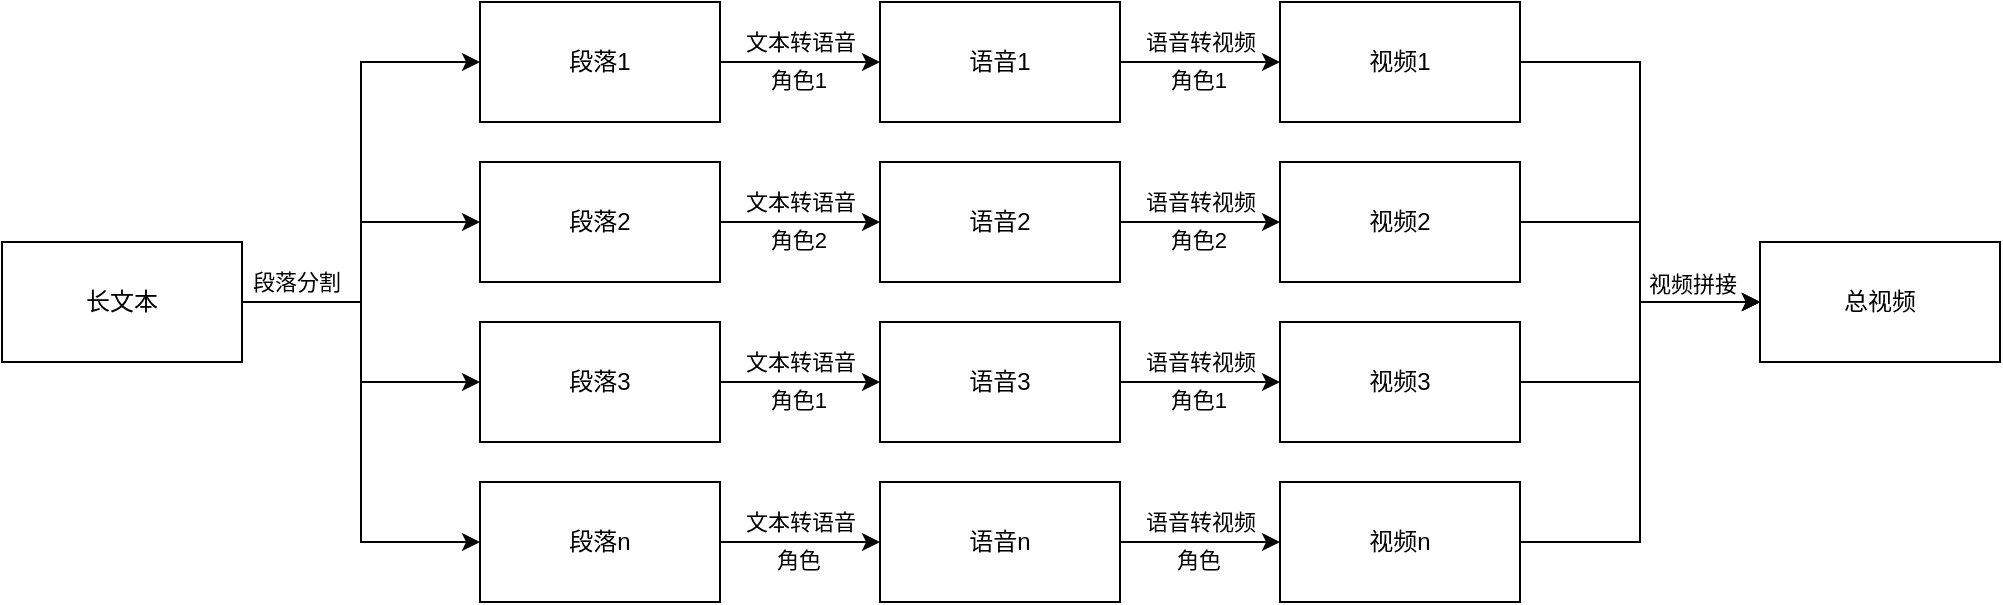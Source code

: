 <mxfile version="25.0.1">
  <diagram name="第 1 页" id="OTrbT37XHcaXpMnJoWDX">
    <mxGraphModel dx="1365" dy="749" grid="1" gridSize="10" guides="1" tooltips="1" connect="1" arrows="1" fold="1" page="1" pageScale="1" pageWidth="827" pageHeight="1169" math="0" shadow="0">
      <root>
        <mxCell id="0" />
        <mxCell id="1" parent="0" />
        <mxCell id="mVOo5B1COMKmpI_bgh3E-20" style="edgeStyle=orthogonalEdgeStyle;rounded=0;orthogonalLoop=1;jettySize=auto;html=1;exitX=1;exitY=0.5;exitDx=0;exitDy=0;entryX=0;entryY=0.5;entryDx=0;entryDy=0;" edge="1" parent="1" source="mVOo5B1COMKmpI_bgh3E-2" target="mVOo5B1COMKmpI_bgh3E-3">
          <mxGeometry relative="1" as="geometry" />
        </mxCell>
        <mxCell id="mVOo5B1COMKmpI_bgh3E-21" style="edgeStyle=orthogonalEdgeStyle;rounded=0;orthogonalLoop=1;jettySize=auto;html=1;exitX=1;exitY=0.5;exitDx=0;exitDy=0;entryX=0;entryY=0.5;entryDx=0;entryDy=0;" edge="1" parent="1" source="mVOo5B1COMKmpI_bgh3E-2" target="mVOo5B1COMKmpI_bgh3E-4">
          <mxGeometry relative="1" as="geometry" />
        </mxCell>
        <mxCell id="mVOo5B1COMKmpI_bgh3E-22" style="edgeStyle=orthogonalEdgeStyle;rounded=0;orthogonalLoop=1;jettySize=auto;html=1;exitX=1;exitY=0.5;exitDx=0;exitDy=0;entryX=0;entryY=0.5;entryDx=0;entryDy=0;" edge="1" parent="1" source="mVOo5B1COMKmpI_bgh3E-2" target="mVOo5B1COMKmpI_bgh3E-5">
          <mxGeometry relative="1" as="geometry" />
        </mxCell>
        <mxCell id="mVOo5B1COMKmpI_bgh3E-23" style="edgeStyle=orthogonalEdgeStyle;rounded=0;orthogonalLoop=1;jettySize=auto;html=1;exitX=1;exitY=0.5;exitDx=0;exitDy=0;entryX=0;entryY=0.5;entryDx=0;entryDy=0;" edge="1" parent="1" source="mVOo5B1COMKmpI_bgh3E-2" target="mVOo5B1COMKmpI_bgh3E-6">
          <mxGeometry relative="1" as="geometry" />
        </mxCell>
        <mxCell id="mVOo5B1COMKmpI_bgh3E-24" value="段落分割" style="edgeLabel;html=1;align=center;verticalAlign=middle;resizable=0;points=[];" vertex="1" connectable="0" parent="mVOo5B1COMKmpI_bgh3E-23">
          <mxGeometry x="-0.78" y="-1" relative="1" as="geometry">
            <mxPoint y="-11" as="offset" />
          </mxGeometry>
        </mxCell>
        <mxCell id="mVOo5B1COMKmpI_bgh3E-2" value="长文本" style="rounded=0;whiteSpace=wrap;html=1;" vertex="1" parent="1">
          <mxGeometry x="41" y="240" width="120" height="60" as="geometry" />
        </mxCell>
        <mxCell id="mVOo5B1COMKmpI_bgh3E-25" value="" style="edgeStyle=orthogonalEdgeStyle;rounded=0;orthogonalLoop=1;jettySize=auto;html=1;" edge="1" parent="1" source="mVOo5B1COMKmpI_bgh3E-3" target="mVOo5B1COMKmpI_bgh3E-7">
          <mxGeometry relative="1" as="geometry" />
        </mxCell>
        <mxCell id="mVOo5B1COMKmpI_bgh3E-29" value="文本转语音" style="edgeLabel;html=1;align=center;verticalAlign=middle;resizable=0;points=[];" vertex="1" connectable="0" parent="mVOo5B1COMKmpI_bgh3E-25">
          <mxGeometry x="-0.375" y="1" relative="1" as="geometry">
            <mxPoint x="15" y="-9" as="offset" />
          </mxGeometry>
        </mxCell>
        <mxCell id="mVOo5B1COMKmpI_bgh3E-30" value="角色1" style="edgeLabel;html=1;align=center;verticalAlign=middle;resizable=0;points=[];" vertex="1" connectable="0" parent="mVOo5B1COMKmpI_bgh3E-25">
          <mxGeometry x="-0.03" relative="1" as="geometry">
            <mxPoint y="9" as="offset" />
          </mxGeometry>
        </mxCell>
        <mxCell id="mVOo5B1COMKmpI_bgh3E-3" value="段落1" style="rounded=0;whiteSpace=wrap;html=1;" vertex="1" parent="1">
          <mxGeometry x="280" y="120" width="120" height="60" as="geometry" />
        </mxCell>
        <mxCell id="mVOo5B1COMKmpI_bgh3E-4" value="段落2" style="rounded=0;whiteSpace=wrap;html=1;" vertex="1" parent="1">
          <mxGeometry x="280" y="200" width="120" height="60" as="geometry" />
        </mxCell>
        <mxCell id="mVOo5B1COMKmpI_bgh3E-5" value="段落3" style="rounded=0;whiteSpace=wrap;html=1;" vertex="1" parent="1">
          <mxGeometry x="280" y="280" width="120" height="60" as="geometry" />
        </mxCell>
        <mxCell id="mVOo5B1COMKmpI_bgh3E-6" value="段落n" style="rounded=0;whiteSpace=wrap;html=1;" vertex="1" parent="1">
          <mxGeometry x="280" y="360" width="120" height="60" as="geometry" />
        </mxCell>
        <mxCell id="mVOo5B1COMKmpI_bgh3E-7" value="语音1" style="rounded=0;whiteSpace=wrap;html=1;" vertex="1" parent="1">
          <mxGeometry x="480" y="120" width="120" height="60" as="geometry" />
        </mxCell>
        <mxCell id="mVOo5B1COMKmpI_bgh3E-8" value="语音2" style="rounded=0;whiteSpace=wrap;html=1;" vertex="1" parent="1">
          <mxGeometry x="480" y="200" width="120" height="60" as="geometry" />
        </mxCell>
        <mxCell id="mVOo5B1COMKmpI_bgh3E-9" value="语音3" style="rounded=0;whiteSpace=wrap;html=1;" vertex="1" parent="1">
          <mxGeometry x="480" y="280" width="120" height="60" as="geometry" />
        </mxCell>
        <mxCell id="mVOo5B1COMKmpI_bgh3E-10" value="语音n" style="rounded=0;whiteSpace=wrap;html=1;" vertex="1" parent="1">
          <mxGeometry x="480" y="360" width="120" height="60" as="geometry" />
        </mxCell>
        <mxCell id="mVOo5B1COMKmpI_bgh3E-55" style="edgeStyle=orthogonalEdgeStyle;rounded=0;orthogonalLoop=1;jettySize=auto;html=1;exitX=1;exitY=0.5;exitDx=0;exitDy=0;entryX=0;entryY=0.5;entryDx=0;entryDy=0;" edge="1" parent="1" source="mVOo5B1COMKmpI_bgh3E-15" target="mVOo5B1COMKmpI_bgh3E-19">
          <mxGeometry relative="1" as="geometry" />
        </mxCell>
        <mxCell id="mVOo5B1COMKmpI_bgh3E-15" value="视频1" style="rounded=0;whiteSpace=wrap;html=1;" vertex="1" parent="1">
          <mxGeometry x="680" y="120" width="120" height="60" as="geometry" />
        </mxCell>
        <mxCell id="mVOo5B1COMKmpI_bgh3E-56" style="edgeStyle=orthogonalEdgeStyle;rounded=0;orthogonalLoop=1;jettySize=auto;html=1;exitX=1;exitY=0.5;exitDx=0;exitDy=0;entryX=0;entryY=0.5;entryDx=0;entryDy=0;" edge="1" parent="1" source="mVOo5B1COMKmpI_bgh3E-16" target="mVOo5B1COMKmpI_bgh3E-19">
          <mxGeometry relative="1" as="geometry" />
        </mxCell>
        <mxCell id="mVOo5B1COMKmpI_bgh3E-16" value="视频2" style="rounded=0;whiteSpace=wrap;html=1;" vertex="1" parent="1">
          <mxGeometry x="680" y="200" width="120" height="60" as="geometry" />
        </mxCell>
        <mxCell id="mVOo5B1COMKmpI_bgh3E-57" style="edgeStyle=orthogonalEdgeStyle;rounded=0;orthogonalLoop=1;jettySize=auto;html=1;exitX=1;exitY=0.5;exitDx=0;exitDy=0;entryX=0;entryY=0.5;entryDx=0;entryDy=0;" edge="1" parent="1" source="mVOo5B1COMKmpI_bgh3E-17" target="mVOo5B1COMKmpI_bgh3E-19">
          <mxGeometry relative="1" as="geometry" />
        </mxCell>
        <mxCell id="mVOo5B1COMKmpI_bgh3E-17" value="视频3" style="rounded=0;whiteSpace=wrap;html=1;" vertex="1" parent="1">
          <mxGeometry x="680" y="280" width="120" height="60" as="geometry" />
        </mxCell>
        <mxCell id="mVOo5B1COMKmpI_bgh3E-58" style="edgeStyle=orthogonalEdgeStyle;rounded=0;orthogonalLoop=1;jettySize=auto;html=1;exitX=1;exitY=0.5;exitDx=0;exitDy=0;entryX=0;entryY=0.5;entryDx=0;entryDy=0;" edge="1" parent="1" source="mVOo5B1COMKmpI_bgh3E-18" target="mVOo5B1COMKmpI_bgh3E-19">
          <mxGeometry relative="1" as="geometry" />
        </mxCell>
        <mxCell id="mVOo5B1COMKmpI_bgh3E-59" value="视频拼接" style="edgeLabel;html=1;align=center;verticalAlign=middle;resizable=0;points=[];" vertex="1" connectable="0" parent="mVOo5B1COMKmpI_bgh3E-58">
          <mxGeometry x="0.684" relative="1" as="geometry">
            <mxPoint x="4" y="-9" as="offset" />
          </mxGeometry>
        </mxCell>
        <mxCell id="mVOo5B1COMKmpI_bgh3E-18" value="视频n" style="rounded=0;whiteSpace=wrap;html=1;" vertex="1" parent="1">
          <mxGeometry x="680" y="360" width="120" height="60" as="geometry" />
        </mxCell>
        <mxCell id="mVOo5B1COMKmpI_bgh3E-19" value="总视频" style="rounded=0;whiteSpace=wrap;html=1;" vertex="1" parent="1">
          <mxGeometry x="920" y="240" width="120" height="60" as="geometry" />
        </mxCell>
        <mxCell id="mVOo5B1COMKmpI_bgh3E-31" value="" style="edgeStyle=orthogonalEdgeStyle;rounded=0;orthogonalLoop=1;jettySize=auto;html=1;entryX=0;entryY=0.5;entryDx=0;entryDy=0;exitX=1;exitY=0.5;exitDx=0;exitDy=0;" edge="1" parent="1" source="mVOo5B1COMKmpI_bgh3E-4" target="mVOo5B1COMKmpI_bgh3E-8">
          <mxGeometry relative="1" as="geometry">
            <mxPoint x="400" y="230" as="sourcePoint" />
            <mxPoint x="480" y="230" as="targetPoint" />
          </mxGeometry>
        </mxCell>
        <mxCell id="mVOo5B1COMKmpI_bgh3E-32" value="文本转语音" style="edgeLabel;html=1;align=center;verticalAlign=middle;resizable=0;points=[];" vertex="1" connectable="0" parent="mVOo5B1COMKmpI_bgh3E-31">
          <mxGeometry x="-0.375" y="1" relative="1" as="geometry">
            <mxPoint x="15" y="-9" as="offset" />
          </mxGeometry>
        </mxCell>
        <mxCell id="mVOo5B1COMKmpI_bgh3E-33" value="角色2" style="edgeLabel;html=1;align=center;verticalAlign=middle;resizable=0;points=[];" vertex="1" connectable="0" parent="mVOo5B1COMKmpI_bgh3E-31">
          <mxGeometry x="-0.03" relative="1" as="geometry">
            <mxPoint y="9" as="offset" />
          </mxGeometry>
        </mxCell>
        <mxCell id="mVOo5B1COMKmpI_bgh3E-34" value="" style="edgeStyle=orthogonalEdgeStyle;rounded=0;orthogonalLoop=1;jettySize=auto;html=1;" edge="1" parent="1">
          <mxGeometry relative="1" as="geometry">
            <mxPoint x="400" y="310" as="sourcePoint" />
            <mxPoint x="480" y="310" as="targetPoint" />
          </mxGeometry>
        </mxCell>
        <mxCell id="mVOo5B1COMKmpI_bgh3E-35" value="文本转语音" style="edgeLabel;html=1;align=center;verticalAlign=middle;resizable=0;points=[];" vertex="1" connectable="0" parent="mVOo5B1COMKmpI_bgh3E-34">
          <mxGeometry x="-0.375" y="1" relative="1" as="geometry">
            <mxPoint x="15" y="-9" as="offset" />
          </mxGeometry>
        </mxCell>
        <mxCell id="mVOo5B1COMKmpI_bgh3E-36" value="角色1" style="edgeLabel;html=1;align=center;verticalAlign=middle;resizable=0;points=[];" vertex="1" connectable="0" parent="mVOo5B1COMKmpI_bgh3E-34">
          <mxGeometry x="-0.03" relative="1" as="geometry">
            <mxPoint y="9" as="offset" />
          </mxGeometry>
        </mxCell>
        <mxCell id="mVOo5B1COMKmpI_bgh3E-37" value="" style="edgeStyle=orthogonalEdgeStyle;rounded=0;orthogonalLoop=1;jettySize=auto;html=1;" edge="1" parent="1">
          <mxGeometry relative="1" as="geometry">
            <mxPoint x="400" y="390" as="sourcePoint" />
            <mxPoint x="480" y="390" as="targetPoint" />
          </mxGeometry>
        </mxCell>
        <mxCell id="mVOo5B1COMKmpI_bgh3E-38" value="文本转语音" style="edgeLabel;html=1;align=center;verticalAlign=middle;resizable=0;points=[];" vertex="1" connectable="0" parent="mVOo5B1COMKmpI_bgh3E-37">
          <mxGeometry x="-0.375" y="1" relative="1" as="geometry">
            <mxPoint x="15" y="-9" as="offset" />
          </mxGeometry>
        </mxCell>
        <mxCell id="mVOo5B1COMKmpI_bgh3E-39" value="角色" style="edgeLabel;html=1;align=center;verticalAlign=middle;resizable=0;points=[];" vertex="1" connectable="0" parent="mVOo5B1COMKmpI_bgh3E-37">
          <mxGeometry x="-0.03" relative="1" as="geometry">
            <mxPoint y="9" as="offset" />
          </mxGeometry>
        </mxCell>
        <mxCell id="mVOo5B1COMKmpI_bgh3E-42" value="" style="edgeStyle=orthogonalEdgeStyle;rounded=0;orthogonalLoop=1;jettySize=auto;html=1;exitX=1;exitY=0.5;exitDx=0;exitDy=0;entryX=0;entryY=0.5;entryDx=0;entryDy=0;" edge="1" parent="1" source="mVOo5B1COMKmpI_bgh3E-7" target="mVOo5B1COMKmpI_bgh3E-15">
          <mxGeometry relative="1" as="geometry">
            <mxPoint x="600" y="150" as="sourcePoint" />
            <mxPoint x="680" y="150" as="targetPoint" />
          </mxGeometry>
        </mxCell>
        <mxCell id="mVOo5B1COMKmpI_bgh3E-43" value="语音转视频" style="edgeLabel;html=1;align=center;verticalAlign=middle;resizable=0;points=[];" vertex="1" connectable="0" parent="mVOo5B1COMKmpI_bgh3E-42">
          <mxGeometry x="-0.375" y="1" relative="1" as="geometry">
            <mxPoint x="15" y="-9" as="offset" />
          </mxGeometry>
        </mxCell>
        <mxCell id="mVOo5B1COMKmpI_bgh3E-44" value="角色1" style="edgeLabel;html=1;align=center;verticalAlign=middle;resizable=0;points=[];" vertex="1" connectable="0" parent="mVOo5B1COMKmpI_bgh3E-42">
          <mxGeometry x="-0.03" relative="1" as="geometry">
            <mxPoint y="9" as="offset" />
          </mxGeometry>
        </mxCell>
        <mxCell id="mVOo5B1COMKmpI_bgh3E-45" value="" style="edgeStyle=orthogonalEdgeStyle;rounded=0;orthogonalLoop=1;jettySize=auto;html=1;entryX=0;entryY=0.5;entryDx=0;entryDy=0;exitX=1;exitY=0.5;exitDx=0;exitDy=0;" edge="1" parent="1" source="mVOo5B1COMKmpI_bgh3E-8" target="mVOo5B1COMKmpI_bgh3E-16">
          <mxGeometry relative="1" as="geometry">
            <mxPoint x="600" y="230" as="sourcePoint" />
            <mxPoint x="680" y="230" as="targetPoint" />
          </mxGeometry>
        </mxCell>
        <mxCell id="mVOo5B1COMKmpI_bgh3E-46" value="语音转视频" style="edgeLabel;html=1;align=center;verticalAlign=middle;resizable=0;points=[];" vertex="1" connectable="0" parent="mVOo5B1COMKmpI_bgh3E-45">
          <mxGeometry x="-0.375" y="1" relative="1" as="geometry">
            <mxPoint x="15" y="-9" as="offset" />
          </mxGeometry>
        </mxCell>
        <mxCell id="mVOo5B1COMKmpI_bgh3E-47" value="角色2" style="edgeLabel;html=1;align=center;verticalAlign=middle;resizable=0;points=[];" vertex="1" connectable="0" parent="mVOo5B1COMKmpI_bgh3E-45">
          <mxGeometry x="-0.03" relative="1" as="geometry">
            <mxPoint y="9" as="offset" />
          </mxGeometry>
        </mxCell>
        <mxCell id="mVOo5B1COMKmpI_bgh3E-48" value="" style="edgeStyle=orthogonalEdgeStyle;rounded=0;orthogonalLoop=1;jettySize=auto;html=1;exitX=1;exitY=0.5;exitDx=0;exitDy=0;entryX=0;entryY=0.5;entryDx=0;entryDy=0;" edge="1" parent="1" source="mVOo5B1COMKmpI_bgh3E-9" target="mVOo5B1COMKmpI_bgh3E-17">
          <mxGeometry relative="1" as="geometry">
            <mxPoint x="600" y="310" as="sourcePoint" />
            <mxPoint x="680" y="310" as="targetPoint" />
          </mxGeometry>
        </mxCell>
        <mxCell id="mVOo5B1COMKmpI_bgh3E-49" value="语音转视频" style="edgeLabel;html=1;align=center;verticalAlign=middle;resizable=0;points=[];" vertex="1" connectable="0" parent="mVOo5B1COMKmpI_bgh3E-48">
          <mxGeometry x="-0.375" y="1" relative="1" as="geometry">
            <mxPoint x="15" y="-9" as="offset" />
          </mxGeometry>
        </mxCell>
        <mxCell id="mVOo5B1COMKmpI_bgh3E-50" value="角色1" style="edgeLabel;html=1;align=center;verticalAlign=middle;resizable=0;points=[];" vertex="1" connectable="0" parent="mVOo5B1COMKmpI_bgh3E-48">
          <mxGeometry x="-0.03" relative="1" as="geometry">
            <mxPoint y="9" as="offset" />
          </mxGeometry>
        </mxCell>
        <mxCell id="mVOo5B1COMKmpI_bgh3E-51" value="" style="edgeStyle=orthogonalEdgeStyle;rounded=0;orthogonalLoop=1;jettySize=auto;html=1;exitX=1;exitY=0.5;exitDx=0;exitDy=0;entryX=0;entryY=0.5;entryDx=0;entryDy=0;" edge="1" parent="1" source="mVOo5B1COMKmpI_bgh3E-10" target="mVOo5B1COMKmpI_bgh3E-18">
          <mxGeometry relative="1" as="geometry">
            <mxPoint x="600" y="390" as="sourcePoint" />
            <mxPoint x="680" y="390" as="targetPoint" />
          </mxGeometry>
        </mxCell>
        <mxCell id="mVOo5B1COMKmpI_bgh3E-52" value="语音转视频" style="edgeLabel;html=1;align=center;verticalAlign=middle;resizable=0;points=[];" vertex="1" connectable="0" parent="mVOo5B1COMKmpI_bgh3E-51">
          <mxGeometry x="-0.375" y="1" relative="1" as="geometry">
            <mxPoint x="15" y="-9" as="offset" />
          </mxGeometry>
        </mxCell>
        <mxCell id="mVOo5B1COMKmpI_bgh3E-53" value="角色" style="edgeLabel;html=1;align=center;verticalAlign=middle;resizable=0;points=[];" vertex="1" connectable="0" parent="mVOo5B1COMKmpI_bgh3E-51">
          <mxGeometry x="-0.03" relative="1" as="geometry">
            <mxPoint y="9" as="offset" />
          </mxGeometry>
        </mxCell>
      </root>
    </mxGraphModel>
  </diagram>
</mxfile>
